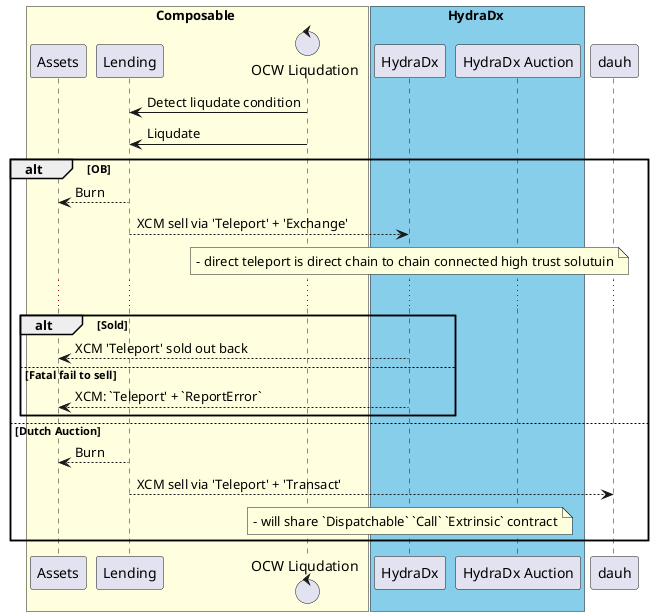 @startuml

box Composable #LightYellow
  participant "Assets" as pas
  participant "Lending" as pl
  control "OCW Liqudation" as cl
end box

box HydraDx #SkyBlue
  participant "HydraDx" as pah
  participant "HydraDx Auction" as pauh
end box

cl -> pl: Detect liqudate condition

cl -> pl: Liqudate

alt OB
  pl --> pas: Burn
  pl --> pah: XCM sell via 'Teleport' + 'Exchange'
  note over pah
    - direct teleport is direct chain to chain connected high trust solutuin
  end note
  ...
  alt Sold
    pah --> pas: XCM 'Teleport' sold out back
  else Fatal fail to sell
    pah --> pas: XCM: `Teleport' + `ReportError`
  end
else Dutch Auction
  pl --> pas: Burn
  pl --> dauh: XCM sell via 'Teleport' + 'Transact'
  note over pah
    - will share `Dispatchable` `Call` `Extrinsic` contract
  end note
end


@enduml
